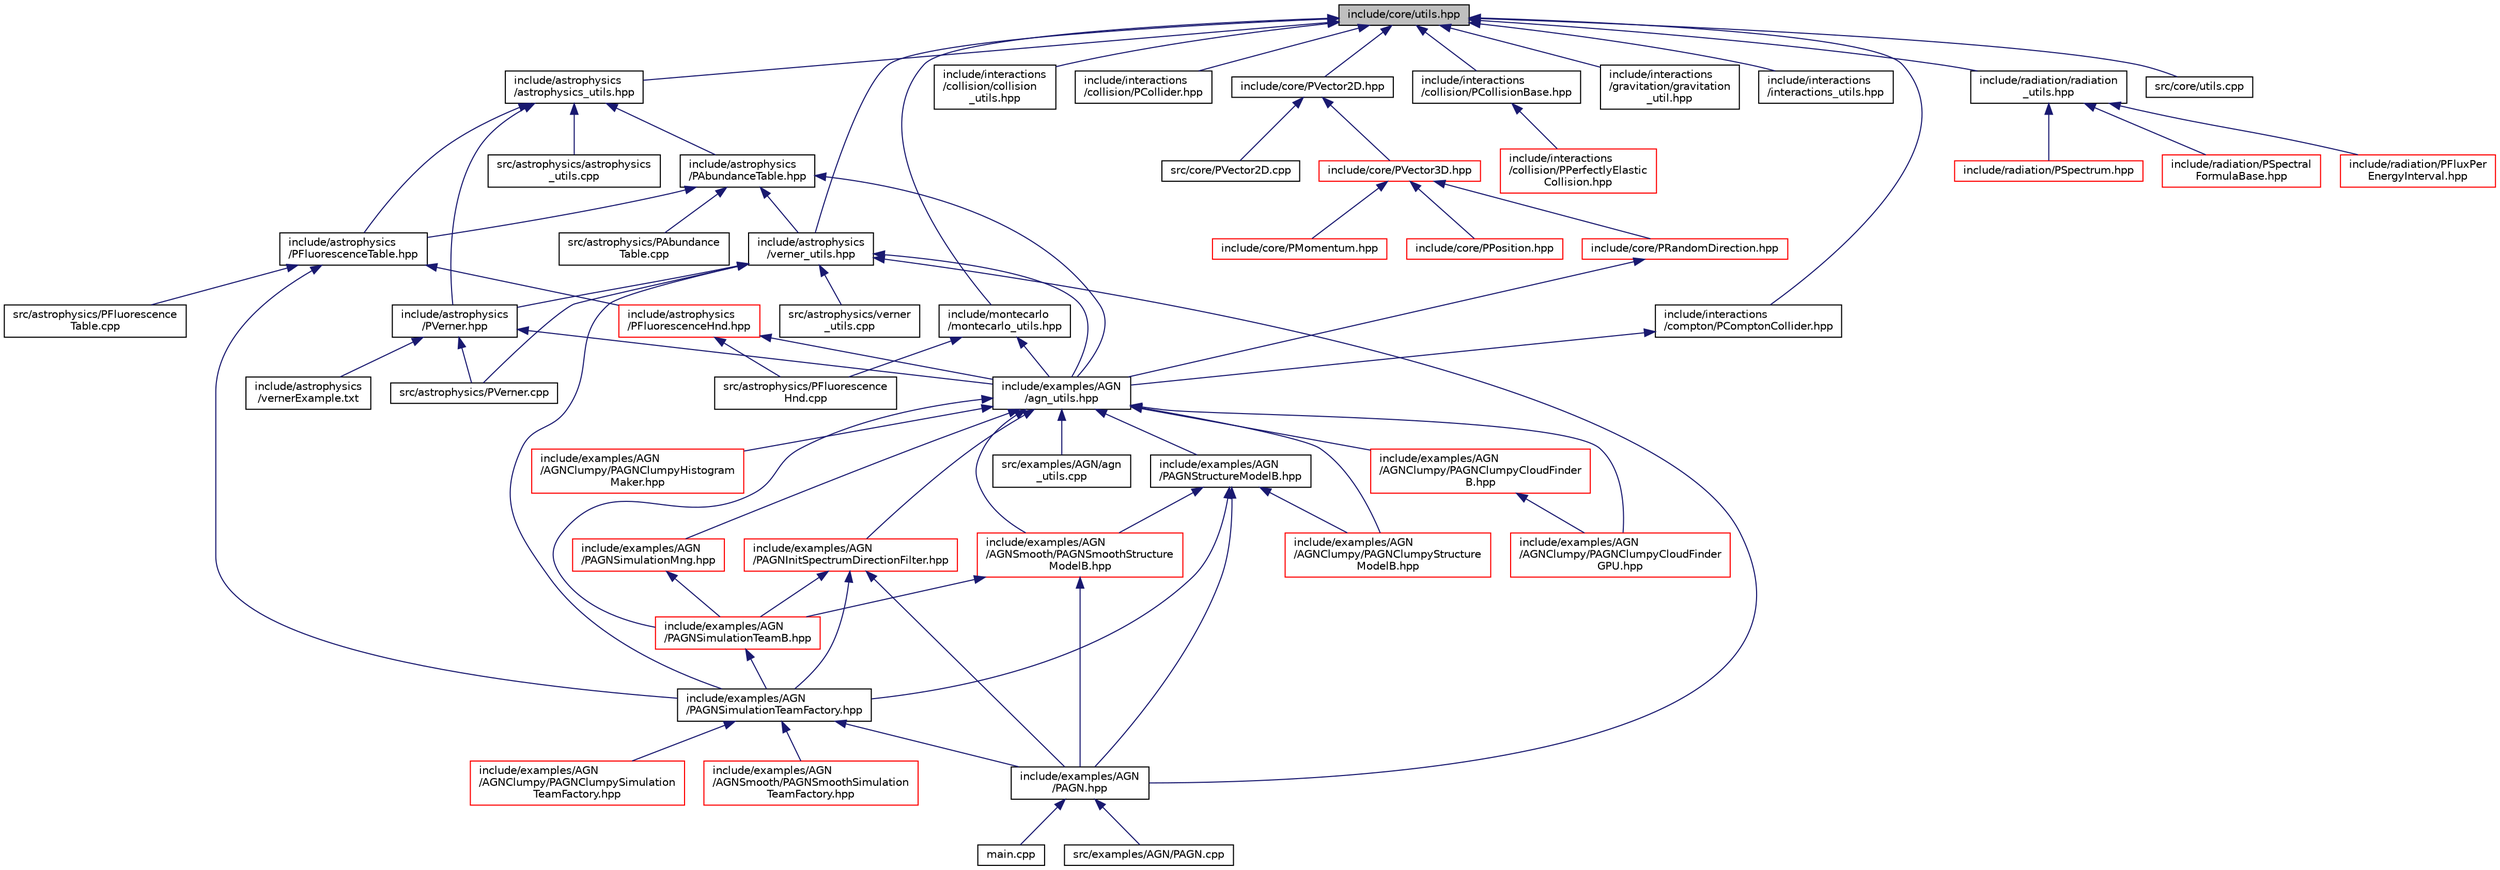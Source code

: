 digraph "include/core/utils.hpp"
{
 // LATEX_PDF_SIZE
  edge [fontname="Helvetica",fontsize="10",labelfontname="Helvetica",labelfontsize="10"];
  node [fontname="Helvetica",fontsize="10",shape=record];
  Node1 [label="include/core/utils.hpp",height=0.2,width=0.4,color="black", fillcolor="grey75", style="filled", fontcolor="black",tooltip=" "];
  Node1 -> Node2 [dir="back",color="midnightblue",fontsize="10",style="solid"];
  Node2 [label="include/astrophysics\l/astrophysics_utils.hpp",height=0.2,width=0.4,color="black", fillcolor="white", style="filled",URL="$astrophysics__utils_8hpp.html",tooltip=" "];
  Node2 -> Node3 [dir="back",color="midnightblue",fontsize="10",style="solid"];
  Node3 [label="include/astrophysics\l/PFluorescenceTable.hpp",height=0.2,width=0.4,color="black", fillcolor="white", style="filled",URL="$_p_fluorescence_table_8hpp.html",tooltip=" "];
  Node3 -> Node4 [dir="back",color="midnightblue",fontsize="10",style="solid"];
  Node4 [label="include/astrophysics\l/PFluorescenceHnd.hpp",height=0.2,width=0.4,color="red", fillcolor="white", style="filled",URL="$_p_fluorescence_hnd_8hpp.html",tooltip=" "];
  Node4 -> Node6 [dir="back",color="midnightblue",fontsize="10",style="solid"];
  Node6 [label="include/examples/AGN\l/agn_utils.hpp",height=0.2,width=0.4,color="black", fillcolor="white", style="filled",URL="$agn__utils_8hpp.html",tooltip="This file contains all the utilities needed by the agn x-ray spectrum models, provided in this applic..."];
  Node6 -> Node7 [dir="back",color="midnightblue",fontsize="10",style="solid"];
  Node7 [label="include/examples/AGN\l/AGNClumpy/PAGNClumpyCloudFinder\lB.hpp",height=0.2,width=0.4,color="red", fillcolor="white", style="filled",URL="$_p_a_g_n_clumpy_cloud_finder_b_8hpp.html",tooltip=" "];
  Node7 -> Node13 [dir="back",color="midnightblue",fontsize="10",style="solid"];
  Node13 [label="include/examples/AGN\l/AGNClumpy/PAGNClumpyCloudFinder\lGPU.hpp",height=0.2,width=0.4,color="red", fillcolor="white", style="filled",URL="$_p_a_g_n_clumpy_cloud_finder_g_p_u_8hpp.html",tooltip=" "];
  Node6 -> Node13 [dir="back",color="midnightblue",fontsize="10",style="solid"];
  Node6 -> Node16 [dir="back",color="midnightblue",fontsize="10",style="solid"];
  Node16 [label="include/examples/AGN\l/AGNClumpy/PAGNClumpyStructure\lModelB.hpp",height=0.2,width=0.4,color="red", fillcolor="white", style="filled",URL="$_p_a_g_n_clumpy_structure_model_b_8hpp.html",tooltip=" "];
  Node6 -> Node22 [dir="back",color="midnightblue",fontsize="10",style="solid"];
  Node22 [label="include/examples/AGN\l/AGNClumpy/PAGNClumpyHistogram\lMaker.hpp",height=0.2,width=0.4,color="red", fillcolor="white", style="filled",URL="$_p_a_g_n_clumpy_histogram_maker_8hpp.html",tooltip=" "];
  Node6 -> Node24 [dir="back",color="midnightblue",fontsize="10",style="solid"];
  Node24 [label="include/examples/AGN\l/AGNSmooth/PAGNSmoothStructure\lModelB.hpp",height=0.2,width=0.4,color="red", fillcolor="white", style="filled",URL="$_p_a_g_n_smooth_structure_model_b_8hpp.html",tooltip="This file contains the declaration of the PSimpleAGNStrucure model abstract base class."];
  Node24 -> Node32 [dir="back",color="midnightblue",fontsize="10",style="solid"];
  Node32 [label="include/examples/AGN\l/PAGN.hpp",height=0.2,width=0.4,color="black", fillcolor="white", style="filled",URL="$_p_a_g_n_8hpp.html",tooltip=" "];
  Node32 -> Node21 [dir="back",color="midnightblue",fontsize="10",style="solid"];
  Node21 [label="main.cpp",height=0.2,width=0.4,color="black", fillcolor="white", style="filled",URL="$main_8cpp.html",tooltip="This example shows how to use the fluorescence simulator object."];
  Node32 -> Node33 [dir="back",color="midnightblue",fontsize="10",style="solid"];
  Node33 [label="src/examples/AGN/PAGN.cpp",height=0.2,width=0.4,color="black", fillcolor="white", style="filled",URL="$_p_a_g_n_8cpp.html",tooltip=" "];
  Node24 -> Node34 [dir="back",color="midnightblue",fontsize="10",style="solid"];
  Node34 [label="include/examples/AGN\l/PAGNSimulationTeamB.hpp",height=0.2,width=0.4,color="red", fillcolor="white", style="filled",URL="$_p_a_g_n_simulation_team_b_8hpp.html",tooltip=" "];
  Node34 -> Node35 [dir="back",color="midnightblue",fontsize="10",style="solid"];
  Node35 [label="include/examples/AGN\l/PAGNSimulationTeamFactory.hpp",height=0.2,width=0.4,color="black", fillcolor="white", style="filled",URL="$_p_a_g_n_simulation_team_factory_8hpp.html",tooltip=" "];
  Node35 -> Node36 [dir="back",color="midnightblue",fontsize="10",style="solid"];
  Node36 [label="include/examples/AGN\l/AGNClumpy/PAGNClumpySimulation\lTeamFactory.hpp",height=0.2,width=0.4,color="red", fillcolor="white", style="filled",URL="$_p_a_g_n_clumpy_simulation_team_factory_8hpp.html",tooltip=" "];
  Node35 -> Node38 [dir="back",color="midnightblue",fontsize="10",style="solid"];
  Node38 [label="include/examples/AGN\l/AGNSmooth/PAGNSmoothSimulation\lTeamFactory.hpp",height=0.2,width=0.4,color="red", fillcolor="white", style="filled",URL="$_p_a_g_n_smooth_simulation_team_factory_8hpp.html",tooltip=" "];
  Node35 -> Node32 [dir="back",color="midnightblue",fontsize="10",style="solid"];
  Node6 -> Node40 [dir="back",color="midnightblue",fontsize="10",style="solid"];
  Node40 [label="include/examples/AGN\l/PAGNStructureModelB.hpp",height=0.2,width=0.4,color="black", fillcolor="white", style="filled",URL="$_p_a_g_n_structure_model_b_8hpp.html",tooltip=" "];
  Node40 -> Node16 [dir="back",color="midnightblue",fontsize="10",style="solid"];
  Node40 -> Node24 [dir="back",color="midnightblue",fontsize="10",style="solid"];
  Node40 -> Node32 [dir="back",color="midnightblue",fontsize="10",style="solid"];
  Node40 -> Node35 [dir="back",color="midnightblue",fontsize="10",style="solid"];
  Node6 -> Node34 [dir="back",color="midnightblue",fontsize="10",style="solid"];
  Node6 -> Node41 [dir="back",color="midnightblue",fontsize="10",style="solid"];
  Node41 [label="include/examples/AGN\l/PAGNSimulationMng.hpp",height=0.2,width=0.4,color="red", fillcolor="white", style="filled",URL="$_p_a_g_n_simulation_mng_8hpp.html",tooltip=" "];
  Node41 -> Node34 [dir="back",color="midnightblue",fontsize="10",style="solid"];
  Node6 -> Node43 [dir="back",color="midnightblue",fontsize="10",style="solid"];
  Node43 [label="include/examples/AGN\l/PAGNInitSpectrumDirectionFilter.hpp",height=0.2,width=0.4,color="red", fillcolor="white", style="filled",URL="$_p_a_g_n_init_spectrum_direction_filter_8hpp.html",tooltip=" "];
  Node43 -> Node34 [dir="back",color="midnightblue",fontsize="10",style="solid"];
  Node43 -> Node35 [dir="back",color="midnightblue",fontsize="10",style="solid"];
  Node43 -> Node32 [dir="back",color="midnightblue",fontsize="10",style="solid"];
  Node6 -> Node45 [dir="back",color="midnightblue",fontsize="10",style="solid"];
  Node45 [label="src/examples/AGN/agn\l_utils.cpp",height=0.2,width=0.4,color="black", fillcolor="white", style="filled",URL="$agn__utils_8cpp.html",tooltip=" "];
  Node4 -> Node46 [dir="back",color="midnightblue",fontsize="10",style="solid"];
  Node46 [label="src/astrophysics/PFluorescence\lHnd.cpp",height=0.2,width=0.4,color="black", fillcolor="white", style="filled",URL="$_p_fluorescence_hnd_8cpp.html",tooltip=" "];
  Node3 -> Node35 [dir="back",color="midnightblue",fontsize="10",style="solid"];
  Node3 -> Node47 [dir="back",color="midnightblue",fontsize="10",style="solid"];
  Node47 [label="src/astrophysics/PFluorescence\lTable.cpp",height=0.2,width=0.4,color="black", fillcolor="white", style="filled",URL="$_p_fluorescence_table_8cpp.html",tooltip=" "];
  Node2 -> Node48 [dir="back",color="midnightblue",fontsize="10",style="solid"];
  Node48 [label="include/astrophysics\l/PAbundanceTable.hpp",height=0.2,width=0.4,color="black", fillcolor="white", style="filled",URL="$_p_abundance_table_8hpp.html",tooltip=" "];
  Node48 -> Node3 [dir="back",color="midnightblue",fontsize="10",style="solid"];
  Node48 -> Node49 [dir="back",color="midnightblue",fontsize="10",style="solid"];
  Node49 [label="include/astrophysics\l/verner_utils.hpp",height=0.2,width=0.4,color="black", fillcolor="white", style="filled",URL="$verner__utils_8hpp.html",tooltip=" "];
  Node49 -> Node50 [dir="back",color="midnightblue",fontsize="10",style="solid"];
  Node50 [label="include/astrophysics\l/PVerner.hpp",height=0.2,width=0.4,color="black", fillcolor="white", style="filled",URL="$_p_verner_8hpp.html",tooltip=" "];
  Node50 -> Node51 [dir="back",color="midnightblue",fontsize="10",style="solid"];
  Node51 [label="include/astrophysics\l/vernerExample.txt",height=0.2,width=0.4,color="black", fillcolor="white", style="filled",URL="$verner_example_8txt.html",tooltip=" "];
  Node50 -> Node6 [dir="back",color="midnightblue",fontsize="10",style="solid"];
  Node50 -> Node52 [dir="back",color="midnightblue",fontsize="10",style="solid"];
  Node52 [label="src/astrophysics/PVerner.cpp",height=0.2,width=0.4,color="black", fillcolor="white", style="filled",URL="$_p_verner_8cpp.html",tooltip=" "];
  Node49 -> Node6 [dir="back",color="midnightblue",fontsize="10",style="solid"];
  Node49 -> Node32 [dir="back",color="midnightblue",fontsize="10",style="solid"];
  Node49 -> Node35 [dir="back",color="midnightblue",fontsize="10",style="solid"];
  Node49 -> Node52 [dir="back",color="midnightblue",fontsize="10",style="solid"];
  Node49 -> Node53 [dir="back",color="midnightblue",fontsize="10",style="solid"];
  Node53 [label="src/astrophysics/verner\l_utils.cpp",height=0.2,width=0.4,color="black", fillcolor="white", style="filled",URL="$verner__utils_8cpp.html",tooltip=" "];
  Node48 -> Node6 [dir="back",color="midnightblue",fontsize="10",style="solid"];
  Node48 -> Node54 [dir="back",color="midnightblue",fontsize="10",style="solid"];
  Node54 [label="src/astrophysics/PAbundance\lTable.cpp",height=0.2,width=0.4,color="black", fillcolor="white", style="filled",URL="$_p_abundance_table_8cpp.html",tooltip=" "];
  Node2 -> Node50 [dir="back",color="midnightblue",fontsize="10",style="solid"];
  Node2 -> Node55 [dir="back",color="midnightblue",fontsize="10",style="solid"];
  Node55 [label="src/astrophysics/astrophysics\l_utils.cpp",height=0.2,width=0.4,color="black", fillcolor="white", style="filled",URL="$astrophysics__utils_8cpp.html",tooltip=" "];
  Node1 -> Node49 [dir="back",color="midnightblue",fontsize="10",style="solid"];
  Node1 -> Node56 [dir="back",color="midnightblue",fontsize="10",style="solid"];
  Node56 [label="include/core/PVector2D.hpp",height=0.2,width=0.4,color="black", fillcolor="white", style="filled",URL="$_p_vector2_d_8hpp.html",tooltip=" "];
  Node56 -> Node57 [dir="back",color="midnightblue",fontsize="10",style="solid"];
  Node57 [label="include/core/PVector3D.hpp",height=0.2,width=0.4,color="red", fillcolor="white", style="filled",URL="$_p_vector3_d_8hpp.html",tooltip=" "];
  Node57 -> Node58 [dir="back",color="midnightblue",fontsize="10",style="solid"];
  Node58 [label="include/core/PPosition.hpp",height=0.2,width=0.4,color="red", fillcolor="white", style="filled",URL="$_p_position_8hpp.html",tooltip=" "];
  Node57 -> Node83 [dir="back",color="midnightblue",fontsize="10",style="solid"];
  Node83 [label="include/core/PMomentum.hpp",height=0.2,width=0.4,color="red", fillcolor="white", style="filled",URL="$_p_momentum_8hpp.html",tooltip=" "];
  Node57 -> Node84 [dir="back",color="midnightblue",fontsize="10",style="solid"];
  Node84 [label="include/core/PRandomDirection.hpp",height=0.2,width=0.4,color="red", fillcolor="white", style="filled",URL="$_p_random_direction_8hpp.html",tooltip=" "];
  Node84 -> Node6 [dir="back",color="midnightblue",fontsize="10",style="solid"];
  Node56 -> Node87 [dir="back",color="midnightblue",fontsize="10",style="solid"];
  Node87 [label="src/core/PVector2D.cpp",height=0.2,width=0.4,color="black", fillcolor="white", style="filled",URL="$_p_vector2_d_8cpp.html",tooltip=" "];
  Node1 -> Node88 [dir="back",color="midnightblue",fontsize="10",style="solid"];
  Node88 [label="include/interactions\l/collision/collision\l_utils.hpp",height=0.2,width=0.4,color="black", fillcolor="white", style="filled",URL="$collision__utils_8hpp.html",tooltip=" "];
  Node1 -> Node89 [dir="back",color="midnightblue",fontsize="10",style="solid"];
  Node89 [label="include/interactions\l/collision/PCollider.hpp",height=0.2,width=0.4,color="black", fillcolor="white", style="filled",URL="$_p_collider_8hpp.html",tooltip=" "];
  Node1 -> Node66 [dir="back",color="midnightblue",fontsize="10",style="solid"];
  Node66 [label="include/interactions\l/collision/PCollisionBase.hpp",height=0.2,width=0.4,color="black", fillcolor="white", style="filled",URL="$_p_collision_base_8hpp.html",tooltip=" "];
  Node66 -> Node67 [dir="back",color="midnightblue",fontsize="10",style="solid"];
  Node67 [label="include/interactions\l/collision/PPerfectlyElastic\lCollision.hpp",height=0.2,width=0.4,color="red", fillcolor="white", style="filled",URL="$_p_perfectly_elastic_collision_8hpp.html",tooltip=" "];
  Node1 -> Node72 [dir="back",color="midnightblue",fontsize="10",style="solid"];
  Node72 [label="include/interactions\l/compton/PComptonCollider.hpp",height=0.2,width=0.4,color="black", fillcolor="white", style="filled",URL="$_p_compton_collider_8hpp.html",tooltip=" "];
  Node72 -> Node6 [dir="back",color="midnightblue",fontsize="10",style="solid"];
  Node1 -> Node90 [dir="back",color="midnightblue",fontsize="10",style="solid"];
  Node90 [label="include/interactions\l/gravitation/gravitation\l_util.hpp",height=0.2,width=0.4,color="black", fillcolor="white", style="filled",URL="$gravitation__util_8hpp.html",tooltip=" "];
  Node1 -> Node91 [dir="back",color="midnightblue",fontsize="10",style="solid"];
  Node91 [label="include/interactions\l/interactions_utils.hpp",height=0.2,width=0.4,color="black", fillcolor="white", style="filled",URL="$interactions__utils_8hpp.html",tooltip=" "];
  Node1 -> Node92 [dir="back",color="midnightblue",fontsize="10",style="solid"];
  Node92 [label="include/montecarlo\l/montecarlo_utils.hpp",height=0.2,width=0.4,color="black", fillcolor="white", style="filled",URL="$montecarlo__utils_8hpp.html",tooltip=" "];
  Node92 -> Node6 [dir="back",color="midnightblue",fontsize="10",style="solid"];
  Node92 -> Node46 [dir="back",color="midnightblue",fontsize="10",style="solid"];
  Node1 -> Node93 [dir="back",color="midnightblue",fontsize="10",style="solid"];
  Node93 [label="include/radiation/radiation\l_utils.hpp",height=0.2,width=0.4,color="black", fillcolor="white", style="filled",URL="$radiation__utils_8hpp.html",tooltip=" "];
  Node93 -> Node94 [dir="back",color="midnightblue",fontsize="10",style="solid"];
  Node94 [label="include/radiation/PFluxPer\lEnergyInterval.hpp",height=0.2,width=0.4,color="red", fillcolor="white", style="filled",URL="$_p_flux_per_energy_interval_8hpp.html",tooltip=" "];
  Node93 -> Node79 [dir="back",color="midnightblue",fontsize="10",style="solid"];
  Node79 [label="include/radiation/PSpectrum.hpp",height=0.2,width=0.4,color="red", fillcolor="white", style="filled",URL="$_p_spectrum_8hpp.html",tooltip=" "];
  Node93 -> Node95 [dir="back",color="midnightblue",fontsize="10",style="solid"];
  Node95 [label="include/radiation/PSpectral\lFormulaBase.hpp",height=0.2,width=0.4,color="red", fillcolor="white", style="filled",URL="$_p_spectral_formula_base_8hpp.html",tooltip=" "];
  Node1 -> Node97 [dir="back",color="midnightblue",fontsize="10",style="solid"];
  Node97 [label="src/core/utils.cpp",height=0.2,width=0.4,color="black", fillcolor="white", style="filled",URL="$utils_8cpp.html",tooltip=" "];
}
